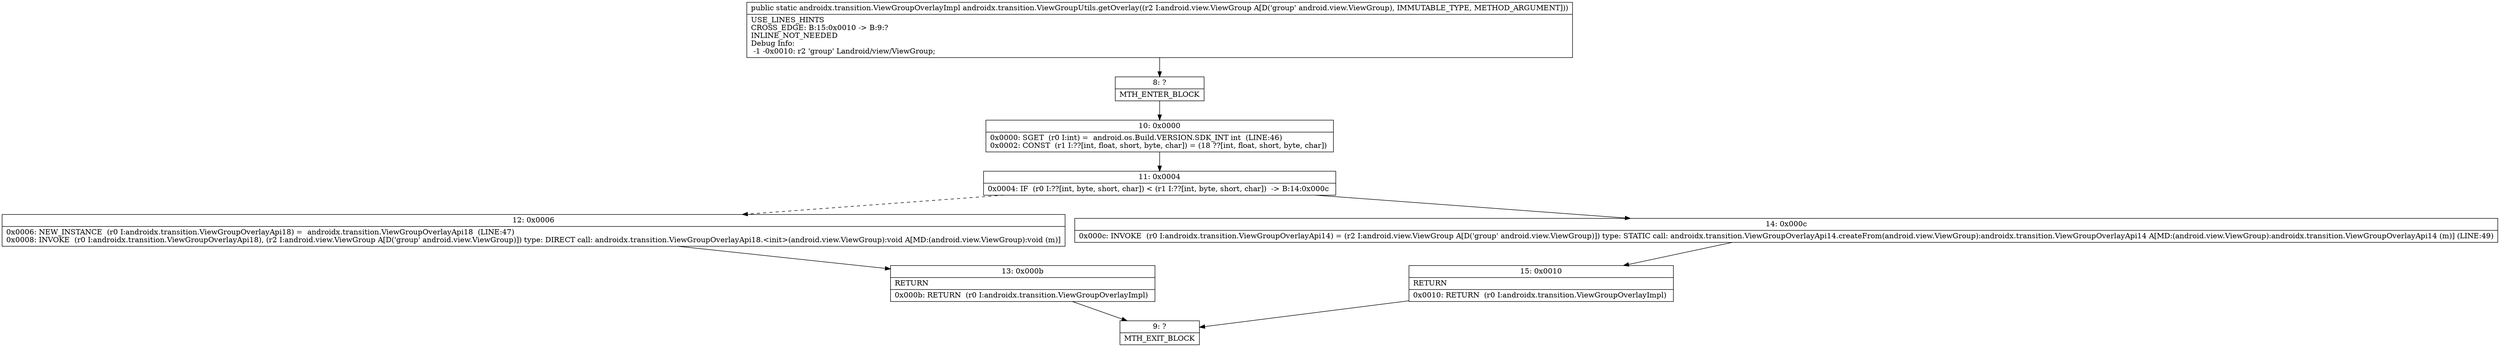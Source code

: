 digraph "CFG forandroidx.transition.ViewGroupUtils.getOverlay(Landroid\/view\/ViewGroup;)Landroidx\/transition\/ViewGroupOverlayImpl;" {
Node_8 [shape=record,label="{8\:\ ?|MTH_ENTER_BLOCK\l}"];
Node_10 [shape=record,label="{10\:\ 0x0000|0x0000: SGET  (r0 I:int) =  android.os.Build.VERSION.SDK_INT int  (LINE:46)\l0x0002: CONST  (r1 I:??[int, float, short, byte, char]) = (18 ??[int, float, short, byte, char]) \l}"];
Node_11 [shape=record,label="{11\:\ 0x0004|0x0004: IF  (r0 I:??[int, byte, short, char]) \< (r1 I:??[int, byte, short, char])  \-\> B:14:0x000c \l}"];
Node_12 [shape=record,label="{12\:\ 0x0006|0x0006: NEW_INSTANCE  (r0 I:androidx.transition.ViewGroupOverlayApi18) =  androidx.transition.ViewGroupOverlayApi18  (LINE:47)\l0x0008: INVOKE  (r0 I:androidx.transition.ViewGroupOverlayApi18), (r2 I:android.view.ViewGroup A[D('group' android.view.ViewGroup)]) type: DIRECT call: androidx.transition.ViewGroupOverlayApi18.\<init\>(android.view.ViewGroup):void A[MD:(android.view.ViewGroup):void (m)]\l}"];
Node_13 [shape=record,label="{13\:\ 0x000b|RETURN\l|0x000b: RETURN  (r0 I:androidx.transition.ViewGroupOverlayImpl) \l}"];
Node_9 [shape=record,label="{9\:\ ?|MTH_EXIT_BLOCK\l}"];
Node_14 [shape=record,label="{14\:\ 0x000c|0x000c: INVOKE  (r0 I:androidx.transition.ViewGroupOverlayApi14) = (r2 I:android.view.ViewGroup A[D('group' android.view.ViewGroup)]) type: STATIC call: androidx.transition.ViewGroupOverlayApi14.createFrom(android.view.ViewGroup):androidx.transition.ViewGroupOverlayApi14 A[MD:(android.view.ViewGroup):androidx.transition.ViewGroupOverlayApi14 (m)] (LINE:49)\l}"];
Node_15 [shape=record,label="{15\:\ 0x0010|RETURN\l|0x0010: RETURN  (r0 I:androidx.transition.ViewGroupOverlayImpl) \l}"];
MethodNode[shape=record,label="{public static androidx.transition.ViewGroupOverlayImpl androidx.transition.ViewGroupUtils.getOverlay((r2 I:android.view.ViewGroup A[D('group' android.view.ViewGroup), IMMUTABLE_TYPE, METHOD_ARGUMENT]))  | USE_LINES_HINTS\lCROSS_EDGE: B:15:0x0010 \-\> B:9:?\lINLINE_NOT_NEEDED\lDebug Info:\l  \-1 \-0x0010: r2 'group' Landroid\/view\/ViewGroup;\l}"];
MethodNode -> Node_8;Node_8 -> Node_10;
Node_10 -> Node_11;
Node_11 -> Node_12[style=dashed];
Node_11 -> Node_14;
Node_12 -> Node_13;
Node_13 -> Node_9;
Node_14 -> Node_15;
Node_15 -> Node_9;
}


